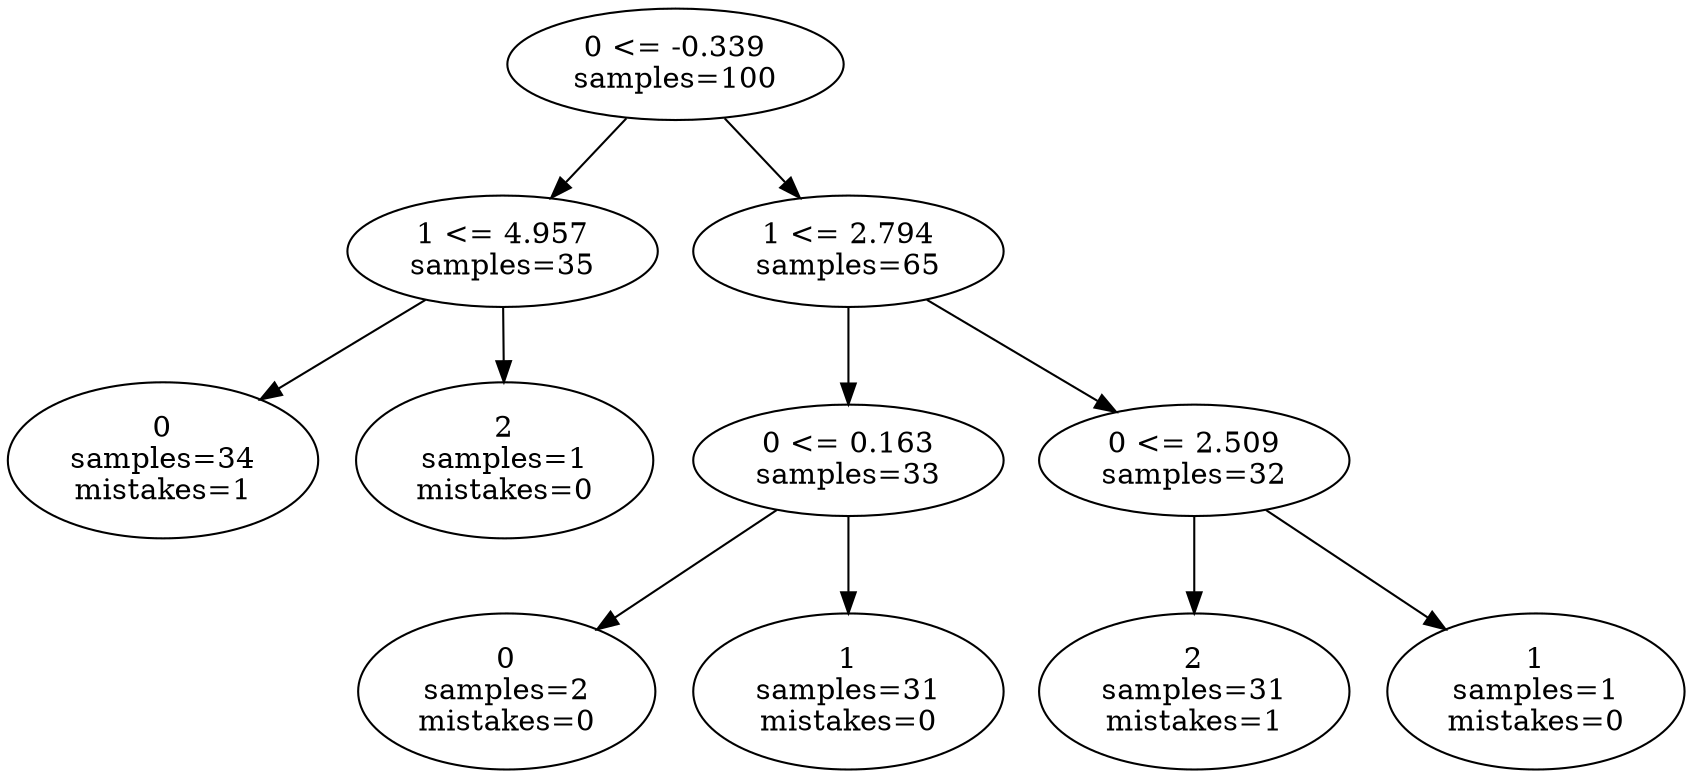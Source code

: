 digraph ClusteringTree {
n_0 [label="0 <= -0.339
samples=\100"];
n_1 [label="1 <= 4.957
samples=\35"];
n_2 [label="1 <= 2.794
samples=\65"];
n_3 [label="0
samples=\34
mistakes=\1"];
n_4 [label="2
samples=\1
mistakes=\0"];
n_5 [label="0 <= 0.163
samples=\33"];
n_6 [label="0 <= 2.509
samples=\32"];
n_7 [label="0
samples=\2
mistakes=\0"];
n_8 [label="1
samples=\31
mistakes=\0"];
n_9 [label="2
samples=\31
mistakes=\1"];
n_10 [label="1
samples=\1
mistakes=\0"];
n_0 -> n_1;
n_0 -> n_2;
n_1 -> n_3;
n_1 -> n_4;
n_2 -> n_5;
n_2 -> n_6;
n_5 -> n_7;
n_5 -> n_8;
n_6 -> n_9;
n_6 -> n_10;
}
